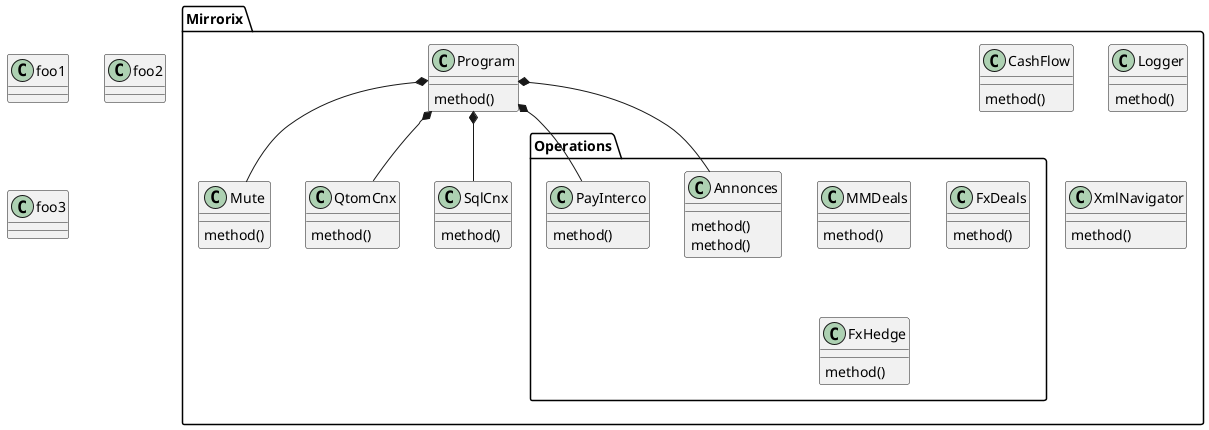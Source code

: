 {
  "sha1": "qn4xtuc4ej2c83jj9cd3g5mw191hvb8",
  "insertion": {
    "when": "2024-06-04T17:28:42.605Z",
    "user": "plantuml@gmail.com"
  }
}
@startuml
class foo1
class foo2
class foo3
Package Mirrorix{

class CashFlow{
  method()
}
class Logger{
  method()
}
class Mute{
  method()
}
class Program{
  method()
}
class QtomCnx{
  method()
}
class SqlCnx{
  method()
}
class XmlNavigator{
  method()
}
Package Operations{
class Annonces{
  method()
}
class Annonces{
  method()
}
class MMDeals{
  method()
}
class FxDeals{
  method()
}
class PayInterco{
  method()
}
class FxHedge{
  method()
}
}
Program *-- QtomCnx
Program *-- Annonces
Program *-- PayInterco
Program *-- SqlCnx
Program *-- Mute
}
@enduml
